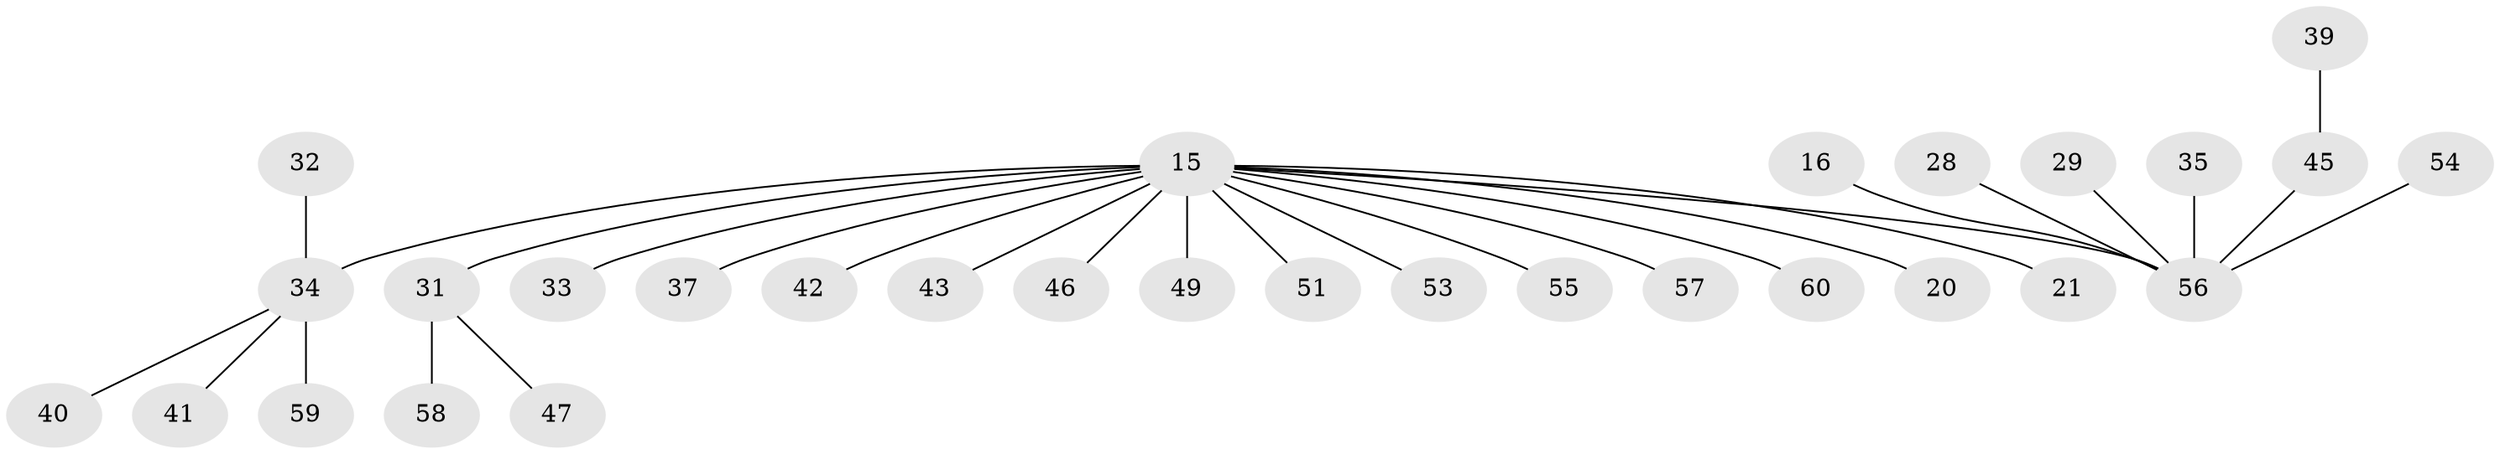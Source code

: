 // original degree distribution, {4: 0.03333333333333333, 9: 0.03333333333333333, 2: 0.21666666666666667, 6: 0.016666666666666666, 1: 0.6, 7: 0.016666666666666666, 13: 0.016666666666666666, 3: 0.06666666666666667}
// Generated by graph-tools (version 1.1) at 2025/47/03/09/25 04:47:00]
// undirected, 30 vertices, 29 edges
graph export_dot {
graph [start="1"]
  node [color=gray90,style=filled];
  15 [super="+12+1+2+4+8+11+14"];
  16;
  20;
  21;
  28;
  29;
  31 [super="+25"];
  32;
  33 [super="+3"];
  34 [super="+13+6+7+27+23"];
  35 [super="+19"];
  37;
  39;
  40;
  41;
  42;
  43;
  45 [super="+18"];
  46;
  47;
  49;
  51;
  53;
  54 [super="+22+30+38+50"];
  55 [super="+17"];
  56 [super="+48+52+5"];
  57 [super="+44"];
  58;
  59;
  60 [super="+26"];
  15 -- 43;
  15 -- 46;
  15 -- 49;
  15 -- 51;
  15 -- 20;
  15 -- 21;
  15 -- 53;
  15 -- 37;
  15 -- 42;
  15 -- 31 [weight=2];
  15 -- 33;
  15 -- 34 [weight=2];
  15 -- 55;
  15 -- 60;
  15 -- 57;
  15 -- 56 [weight=2];
  16 -- 56;
  28 -- 56;
  29 -- 56;
  31 -- 58;
  31 -- 47;
  32 -- 34;
  34 -- 59;
  34 -- 40;
  34 -- 41;
  35 -- 56;
  39 -- 45;
  45 -- 56 [weight=2];
  54 -- 56;
}

